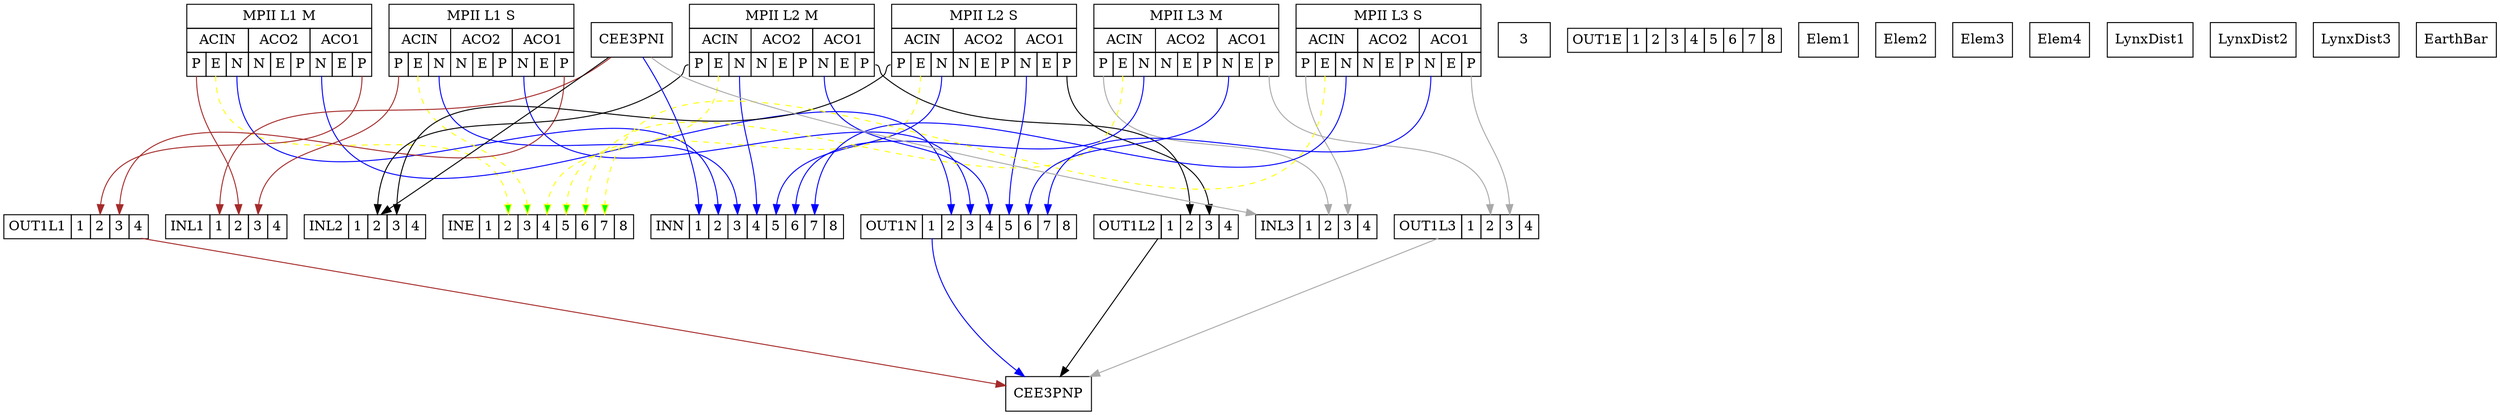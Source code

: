 digraph Power {
	splines = true;
	graph [
		rankdir ="TB"
		ranksep ="2"
	];
	{
		node [ shape="rectangle" ];

	VML1M [ pos="0,10!" shape=plain label=<
<TABLE BORDER="0" CELLBORDER="1" CELLSPACING="0" CELLPADDING="4">
<TR> <TD COLSPAN="9">MPII L1 M</TD> </TR>
<TR>
<TD COLSPAN="3">ACIN</TD>
<TD COLSPAN="3">ACO2</TD>
<TD COLSPAN="3">ACO1</TD>
</TR>
<TR>
<TD PORT="ACINP">P</TD>
<TD PORT="ACINE">E</TD>
<TD PORT="ACINN">N</TD>
<TD PORT="ACO2N">N</TD>
<TD PORT="ACO2E">E</TD>
<TD PORT="ACO2P">P</TD>
<TD PORT="ACO1N">N</TD>
<TD PORT="ACO1E">E</TD>
<TD PORT="ACO1P">P</TD>
</TR>
</TABLE>>];

	VML1S [ pos="3,10!" shape=plain label=<
<TABLE BORDER="0" CELLBORDER="1" CELLSPACING="0" CELLPADDING="4">
<TR> <TD COLSPAN="9">MPII L1 S</TD> </TR>
<TR>
<TD COLSPAN="3">ACIN</TD>
<TD COLSPAN="3">ACO2</TD>
<TD COLSPAN="3">ACO1</TD>
</TR>
<TR>
<TD PORT="ACINP">P</TD>
<TD PORT="ACINE">E</TD>
<TD PORT="ACINN">N</TD>
<TD PORT="ACO2N">N</TD>
<TD PORT="ACO2E">E</TD>
<TD PORT="ACO2P">P</TD>
<TD PORT="ACO1N">N</TD>
<TD PORT="ACO1E">E</TD>
<TD PORT="ACO1P">P</TD>
</TR>
</TABLE>>];

	VML2M [ pos="6,10!" shape=plain label=<
<TABLE BORDER="0" CELLBORDER="1" CELLSPACING="0" CELLPADDING="4">
<TR> <TD COLSPAN="9">MPII L2 M</TD> </TR>
<TR>
<TD COLSPAN="3">ACIN</TD>
<TD COLSPAN="3">ACO2</TD>
<TD COLSPAN="3">ACO1</TD>
</TR>
<TR>
<TD PORT="ACINP">P</TD>
<TD PORT="ACINE">E</TD>
<TD PORT="ACINN">N</TD>
<TD PORT="ACO2N">N</TD>
<TD PORT="ACO2E">E</TD>
<TD PORT="ACO2P">P</TD>
<TD PORT="ACO1N">N</TD>
<TD PORT="ACO1E">E</TD>
<TD PORT="ACO1P">P</TD>
</TR>
</TABLE>>];

	VML2S [ pos="9,10!" shape=plain label=<
<TABLE BORDER="0" CELLBORDER="1" CELLSPACING="0" CELLPADDING="4">
<TR> <TD COLSPAN="9">MPII L2 S</TD> </TR>
<TR>
<TD COLSPAN="3">ACIN</TD>
<TD COLSPAN="3">ACO2</TD>
<TD COLSPAN="3">ACO1</TD>
</TR>
<TR>
<TD PORT="ACINP">P</TD>
<TD PORT="ACINE">E</TD>
<TD PORT="ACINN">N</TD>
<TD PORT="ACO2N">N</TD>
<TD PORT="ACO2E">E</TD>
<TD PORT="ACO2P">P</TD>
<TD PORT="ACO1N">N</TD>
<TD PORT="ACO1E">E</TD>
<TD PORT="ACO1P">P</TD>
</TR>
</TABLE>>];

	VML3M [ pos="12,10!" shape=plain label=<
<TABLE BORDER="0" CELLBORDER="1" CELLSPACING="0" CELLPADDING="4">
<TR> <TD COLSPAN="9">MPII L3 M</TD> </TR>
<TR>
<TD COLSPAN="3">ACIN</TD>
<TD COLSPAN="3">ACO2</TD>
<TD COLSPAN="3">ACO1</TD>
</TR>
<TR>
<TD PORT="ACINP">P</TD>
<TD PORT="ACINE">E</TD>
<TD PORT="ACINN">N</TD>
<TD PORT="ACO2N">N</TD>
<TD PORT="ACO2E">E</TD>
<TD PORT="ACO2P">P</TD>
<TD PORT="ACO1N">N</TD>
<TD PORT="ACO1E">E</TD>
<TD PORT="ACO1P">P</TD>
</TR>
</TABLE>>];

	VML3S [ pos="15,10!" shape=plain label=<
<TABLE BORDER="0" CELLBORDER="1" CELLSPACING="0" CELLPADDING="4">
<TR> <TD COLSPAN="9">MPII L3 S</TD> </TR>
<TR>
<TD COLSPAN="3">ACIN</TD>
<TD COLSPAN="3">ACO2</TD>
<TD COLSPAN="3">ACO1</TD>
</TR>
<TR>
<TD PORT="ACINP">P</TD>
<TD PORT="ACINE">E</TD>
<TD PORT="ACINN">N</TD>
<TD PORT="ACO2N">N</TD>
<TD PORT="ACO2E">E</TD>
<TD PORT="ACO2P">P</TD>
<TD PORT="ACO1N">N</TD>
<TD PORT="ACO1E">E</TD>
<TD PORT="ACO1P">P</TD>
</TR>
</TABLE>>];

	INL1 [ pos="0,2!" shape=plain label=<
<TABLE BORDER="0" CELLBORDER="1" CELLSPACING="0" CELLPADDING="4">
<TR> <TD>INL1</TD>
<TD PORT="1">1</TD><TD PORT="2">2</TD><TD PORT="3">3</TD><TD PORT="4">4</TD>	</TR>
	</TABLE> >];
		3
	INL2 [ pos="1,3!" shape=plain label=<
<TABLE BORDER="0" CELLBORDER="1" CELLSPACING="0" CELLPADDING="4">
<TR> <TD>INL2</TD>
<TD PORT="1">1</TD><TD PORT="2">2</TD><TD PORT="3">3</TD><TD PORT="4">4</TD>	</TR>
	</TABLE> >];
		3
	INL3 [ pos="2,4!" shape=plain label=<
<TABLE BORDER="0" CELLBORDER="1" CELLSPACING="0" CELLPADDING="4">
<TR> <TD>INL3</TD>
<TD PORT="1">1</TD><TD PORT="2">2</TD><TD PORT="3">3</TD><TD PORT="4">4</TD>	</TR>
	</TABLE> >];
		3
	INN [ pos="3,5!" shape=plain label=<
<TABLE BORDER="0" CELLBORDER="1" CELLSPACING="0" CELLPADDING="4">
<TR> <TD>INN</TD>
<TD PORT="1">1</TD><TD PORT="2">2</TD><TD PORT="3">3</TD><TD PORT="4">4</TD><TD PORT="5">5</TD><TD PORT="6">6</TD><TD PORT="7">7</TD><TD PORT="8">8</TD>	</TR>
	</TABLE> >];
		3
	INE [ pos="4,6!" shape=plain label=<
<TABLE BORDER="0" CELLBORDER="1" CELLSPACING="0" CELLPADDING="4">
<TR> <TD>INE</TD>
<TD PORT="1">1</TD><TD PORT="2">2</TD><TD PORT="3">3</TD><TD PORT="4">4</TD><TD PORT="5">5</TD><TD PORT="6">6</TD><TD PORT="7">7</TD><TD PORT="8">8</TD>	</TR>
	</TABLE> >];
		3
	OUT1L1 [ pos="5,2!" shape=plain label=<
<TABLE BORDER="0" CELLBORDER="1" CELLSPACING="0" CELLPADDING="4">
<TR> <TD>OUT1L1</TD>
<TD PORT="1">1</TD><TD PORT="2">2</TD><TD PORT="3">3</TD><TD PORT="4">4</TD>	</TR>
	</TABLE> >];
		3
	OUT1L2 [ pos="6,3!" shape=plain label=<
<TABLE BORDER="0" CELLBORDER="1" CELLSPACING="0" CELLPADDING="4">
<TR> <TD>OUT1L2</TD>
<TD PORT="1">1</TD><TD PORT="2">2</TD><TD PORT="3">3</TD><TD PORT="4">4</TD>	</TR>
	</TABLE> >];
		3
	OUT1L3 [ pos="7,4!" shape=plain label=<
<TABLE BORDER="0" CELLBORDER="1" CELLSPACING="0" CELLPADDING="4">
<TR> <TD>OUT1L3</TD>
<TD PORT="1">1</TD><TD PORT="2">2</TD><TD PORT="3">3</TD><TD PORT="4">4</TD>	</TR>
	</TABLE> >];
		3
	OUT1N [ pos="8,5!" shape=plain label=<
<TABLE BORDER="0" CELLBORDER="1" CELLSPACING="0" CELLPADDING="4">
<TR> <TD>OUT1N</TD>
<TD PORT="1">1</TD><TD PORT="2">2</TD><TD PORT="3">3</TD><TD PORT="4">4</TD><TD PORT="5">5</TD><TD PORT="6">6</TD><TD PORT="7">7</TD><TD PORT="8">8</TD>	</TR>
	</TABLE> >];
		3
	OUT1E [ pos="9,6!" shape=plain label=<
<TABLE BORDER="0" CELLBORDER="1" CELLSPACING="0" CELLPADDING="4">
<TR> <TD>OUT1E</TD>
<TD PORT="1">1</TD><TD PORT="2">2</TD><TD PORT="3">3</TD><TD PORT="4">4</TD><TD PORT="5">5</TD><TD PORT="6">6</TD><TD PORT="7">7</TD><TD PORT="8">8</TD>	</TR>
	</TABLE> >];
		3
	Elem1
	Elem2
	Elem3
	Elem4
	CEE3PNI
	CEE3PNP
	LynxDist1
	LynxDist2
	LynxDist3
	EarthBar
	}
	{
		edge [ color = "brown" ]
	CEE3PNI->INL1:1
	VML1M:ACINP->INL1:2
	VML1S:ACINP->INL1:3
	VML1M:ACO1P->OUT1L1:2
	VML1S:ACO1P->OUT1L1:3
	OUT1L1->CEE3PNP
	}
	{
		edge [ color = "black" ]
	CEE3PNI->INL2
	VML2M:ACINP->INL2:2
	VML2S:ACINP->INL2:3
	VML2M:ACO1P->OUT1L2:2
	VML2S:ACO1P->OUT1L2:3
	OUT1L2->CEE3PNP
	}
	{
		edge [ color = "darkgray" ]
	CEE3PNI->INL3
	VML3M:ACINP->INL3:2
	VML3S:ACINP->INL3:3
	VML3M:ACO1P->OUT1L3:2
	VML3S:ACO1P->OUT1L3:3
	OUT1L3->CEE3PNP
	}
	{
		edge [ color = "blue" ]
		CEE3PNI->INN:1
		VML1M:ACINN->INN:2
		VML1S:ACINN->INN:3
		VML2M:ACINN->INN:4
		VML2S:ACINN->INN:5
		VML3M:ACINN->INN:6
		VML3S:ACINN->INN:7
		VML1M:ACO1N->OUT1N:2
		VML1S:ACO1N->OUT1N:3
		VML2M:ACO1N->OUT1N:4
		VML2S:ACO1N->OUT1N:5
		VML3M:ACO1N->OUT1N:6
		VML3S:ACO1N->OUT1N:7
		OUT1N:1->CEE3PNP
	}
	{
		edge [ style="dashed" color = "yellow" fillcolor="green" ]
		VML1M:ACINE->INE:2
		VML1S:ACINE->INE:3
		VML2M:ACINE->INE:4
		VML2S:ACINE->INE:5
		VML3M:ACINE->INE:6
		VML3S:ACINE->INE:7
	}
}

